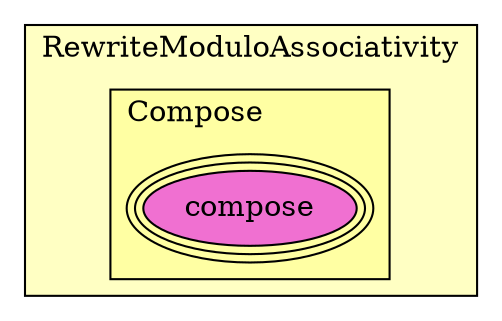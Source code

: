 digraph HoTT_Tactics_RewriteModuloAssociativity {
  graph [ratio=0.5]
  node [style=filled]
RewriteModuloAssociativity_Compose_compose [label="compose", URL=<RewriteModuloAssociativity.html#Compose.compose>, peripheries=3, fillcolor="#F070D1"] ;
subgraph cluster_RewriteModuloAssociativity { label="RewriteModuloAssociativity"; fillcolor="#FFFFC3"; labeljust=l; style=filled 
subgraph cluster_RewriteModuloAssociativity_Compose { label="Compose"; fillcolor="#FFFFA3"; labeljust=l; style=filled 
RewriteModuloAssociativity_Compose_compose; };
};
} /* END */

